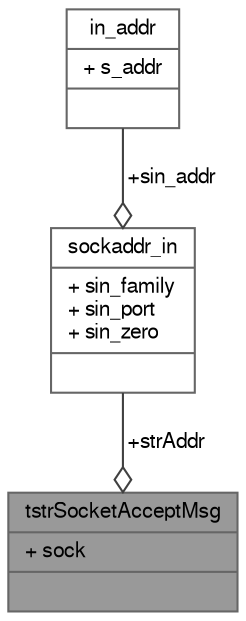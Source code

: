 digraph "tstrSocketAcceptMsg"
{
 // LATEX_PDF_SIZE
  bgcolor="transparent";
  edge [fontname=FreeSans,fontsize=10,labelfontname=FreeSans,labelfontsize=10];
  node [fontname=FreeSans,fontsize=10,shape=box,height=0.2,width=0.4];
  Node1 [shape=record,label="{tstrSocketAcceptMsg\n|+ sock\l|}",height=0.2,width=0.4,color="gray40", fillcolor="grey60", style="filled", fontcolor="black",tooltip="Socket accept status."];
  Node2 -> Node1 [color="grey25",style="solid",label=" +strAddr" ,arrowhead="odiamond"];
  Node2 [shape=record,label="{sockaddr_in\n|+ sin_family\l+ sin_port\l+ sin_zero\l|}",height=0.2,width=0.4,color="gray40", fillcolor="white", style="filled",URL="$structsockaddr__in.html",tooltip="Socket address structure for IPV4 addresses. Used to specify socket address information to connect to..."];
  Node3 -> Node2 [color="grey25",style="solid",label=" +sin_addr" ,arrowhead="odiamond"];
  Node3 [shape=record,label="{in_addr\n|+ s_addr\l|}",height=0.2,width=0.4,color="gray40", fillcolor="white", style="filled",URL="$structin__addr.html",tooltip="IPv4 address representation."];
}
